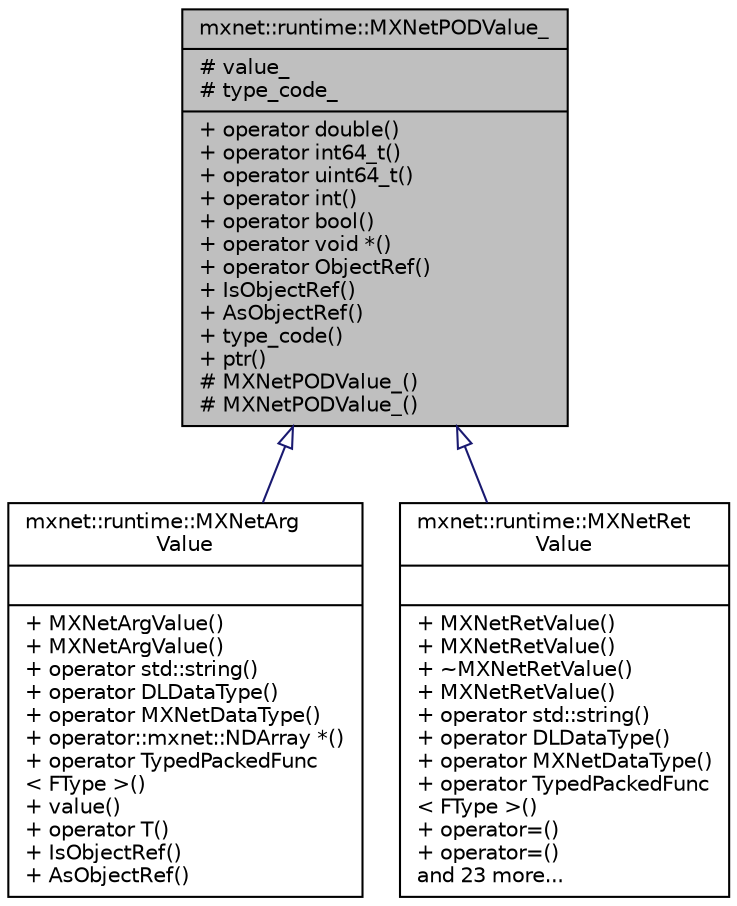 digraph "mxnet::runtime::MXNetPODValue_"
{
 // LATEX_PDF_SIZE
  edge [fontname="Helvetica",fontsize="10",labelfontname="Helvetica",labelfontsize="10"];
  node [fontname="Helvetica",fontsize="10",shape=record];
  Node1 [label="{mxnet::runtime::MXNetPODValue_\n|# value_\l# type_code_\l|+ operator double()\l+ operator int64_t()\l+ operator uint64_t()\l+ operator int()\l+ operator bool()\l+ operator void *()\l+ operator ObjectRef()\l+ IsObjectRef()\l+ AsObjectRef()\l+ type_code()\l+ ptr()\l# MXNetPODValue_()\l# MXNetPODValue_()\l}",height=0.2,width=0.4,color="black", fillcolor="grey75", style="filled", fontcolor="black",tooltip="Internal base class to handle conversion to POD values."];
  Node1 -> Node2 [dir="back",color="midnightblue",fontsize="10",style="solid",arrowtail="onormal",fontname="Helvetica"];
  Node2 [label="{mxnet::runtime::MXNetArg\lValue\n||+ MXNetArgValue()\l+ MXNetArgValue()\l+ operator std::string()\l+ operator DLDataType()\l+ operator MXNetDataType()\l+ operator::mxnet::NDArray *()\l+ operator TypedPackedFunc\l\< FType \>()\l+ value()\l+ operator T()\l+ IsObjectRef()\l+ AsObjectRef()\l}",height=0.2,width=0.4,color="black", fillcolor="white", style="filled",URL="$classmxnet_1_1runtime_1_1MXNetArgValue.html",tooltip="A single argument value to PackedFunc. Containing both type_code and MXNetValue."];
  Node1 -> Node3 [dir="back",color="midnightblue",fontsize="10",style="solid",arrowtail="onormal",fontname="Helvetica"];
  Node3 [label="{mxnet::runtime::MXNetRet\lValue\n||+ MXNetRetValue()\l+ MXNetRetValue()\l+ ~MXNetRetValue()\l+ MXNetRetValue()\l+ operator std::string()\l+ operator DLDataType()\l+ operator MXNetDataType()\l+ operator TypedPackedFunc\l\< FType \>()\l+ operator=()\l+ operator=()\land 23 more...\l}",height=0.2,width=0.4,color="black", fillcolor="white", style="filled",URL="$classmxnet_1_1runtime_1_1MXNetRetValue.html",tooltip="Return Value container, Unlike MXNetArgValue, which only holds reference and do not delete the underl..."];
}
